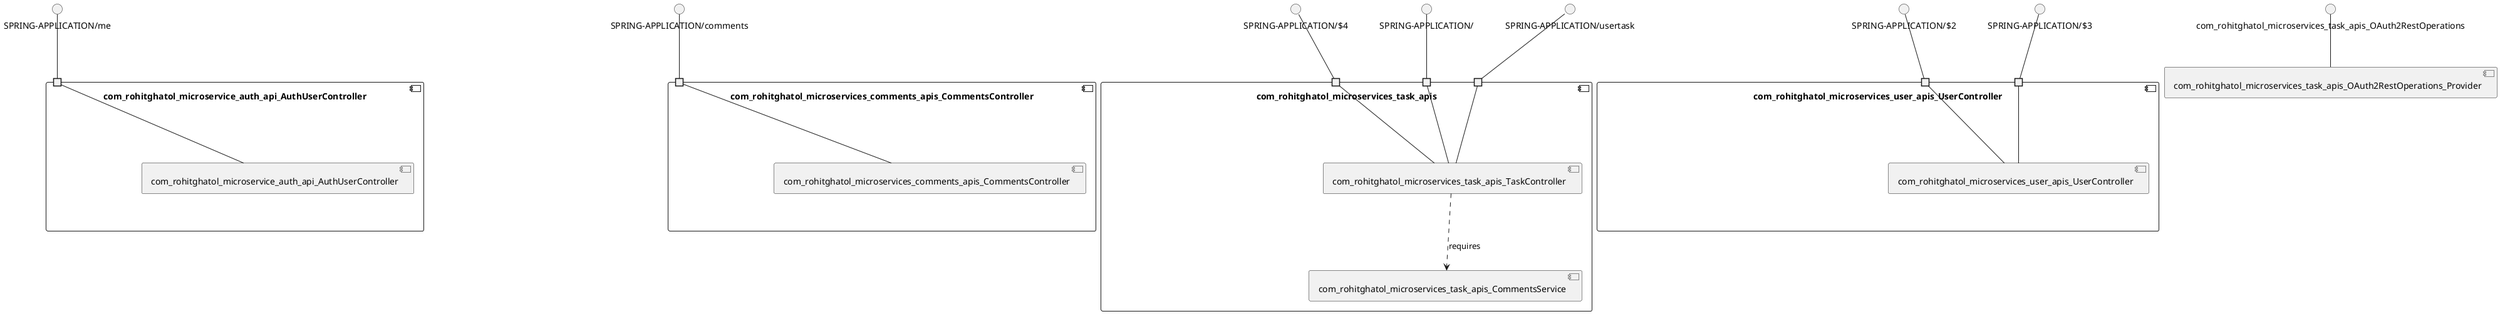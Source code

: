 @startuml
skinparam fixCircleLabelOverlapping true
skinparam componentStyle uml2
component "com_rohitghatol_microservice_auth_api_AuthUserController\n\n\n\n\n\n" {
[com_rohitghatol_microservice_auth_api_AuthUserController]
portin " " as com_rohitghatol_microservice_auth_api_AuthUserController_requires_SPRING_APPLICATION_me
"com_rohitghatol_microservice_auth_api_AuthUserController_requires_SPRING_APPLICATION_me"--[com_rohitghatol_microservice_auth_api_AuthUserController]
}
interface "SPRING-APPLICATION/me" as interface.SPRING_APPLICATION_me
interface.SPRING_APPLICATION_me--"com_rohitghatol_microservice_auth_api_AuthUserController_requires_SPRING_APPLICATION_me"
component "com_rohitghatol_microservices_comments_apis_CommentsController\n\n\n\n\n\n" {
[com_rohitghatol_microservices_comments_apis_CommentsController]
portin " " as com_rohitghatol_microservices_comments_apis_CommentsController_requires_SPRING_APPLICATION_comments
"com_rohitghatol_microservices_comments_apis_CommentsController_requires_SPRING_APPLICATION_comments"--[com_rohitghatol_microservices_comments_apis_CommentsController]
}
interface "SPRING-APPLICATION/comments" as interface.SPRING_APPLICATION_comments
interface.SPRING_APPLICATION_comments--"com_rohitghatol_microservices_comments_apis_CommentsController_requires_SPRING_APPLICATION_comments"
component "com_rohitghatol_microservices_task_apis\n\n\n\n\n\n" {
[com_rohitghatol_microservices_task_apis_CommentsService]
[com_rohitghatol_microservices_task_apis_TaskController]
portin " " as com_rohitghatol_microservices_task_apis_requires_SPRING_APPLICATION_usertask
portin " " as com_rohitghatol_microservices_task_apis_requires_SPRING_APPLICATION_
portin " " as com_rohitghatol_microservices_task_apis_requires_SPRING_APPLICATION_4
[com_rohitghatol_microservices_task_apis_TaskController]..>[com_rohitghatol_microservices_task_apis_CommentsService] : requires
"com_rohitghatol_microservices_task_apis_requires_SPRING_APPLICATION_usertask"--[com_rohitghatol_microservices_task_apis_TaskController]
"com_rohitghatol_microservices_task_apis_requires_SPRING_APPLICATION_4"--[com_rohitghatol_microservices_task_apis_TaskController]
"com_rohitghatol_microservices_task_apis_requires_SPRING_APPLICATION_"--[com_rohitghatol_microservices_task_apis_TaskController]
}
interface "SPRING-APPLICATION/$4" as interface.SPRING_APPLICATION_4
interface.SPRING_APPLICATION_4--"com_rohitghatol_microservices_task_apis_requires_SPRING_APPLICATION_4"
interface "SPRING-APPLICATION/" as interface.SPRING_APPLICATION_
interface.SPRING_APPLICATION_--"com_rohitghatol_microservices_task_apis_requires_SPRING_APPLICATION_"
interface "SPRING-APPLICATION/usertask" as interface.SPRING_APPLICATION_usertask
interface.SPRING_APPLICATION_usertask--"com_rohitghatol_microservices_task_apis_requires_SPRING_APPLICATION_usertask"
component "com_rohitghatol_microservices_user_apis_UserController\n\n\n\n\n\n" {
[com_rohitghatol_microservices_user_apis_UserController]
portin " " as com_rohitghatol_microservices_user_apis_UserController_requires_SPRING_APPLICATION_3
portin " " as com_rohitghatol_microservices_user_apis_UserController_requires_SPRING_APPLICATION_2
"com_rohitghatol_microservices_user_apis_UserController_requires_SPRING_APPLICATION_2"--[com_rohitghatol_microservices_user_apis_UserController]
"com_rohitghatol_microservices_user_apis_UserController_requires_SPRING_APPLICATION_3"--[com_rohitghatol_microservices_user_apis_UserController]
}
interface "SPRING-APPLICATION/$2" as interface.SPRING_APPLICATION_2
interface.SPRING_APPLICATION_2--"com_rohitghatol_microservices_user_apis_UserController_requires_SPRING_APPLICATION_2"
interface "SPRING-APPLICATION/$3" as interface.SPRING_APPLICATION_3
interface.SPRING_APPLICATION_3--"com_rohitghatol_microservices_user_apis_UserController_requires_SPRING_APPLICATION_3"
interface "com_rohitghatol_microservices_task_apis_OAuth2RestOperations" as interface.com_rohitghatol_microservices_task_apis_OAuth2RestOperations
interface.com_rohitghatol_microservices_task_apis_OAuth2RestOperations--[com_rohitghatol_microservices_task_apis_OAuth2RestOperations_Provider]

@enduml
